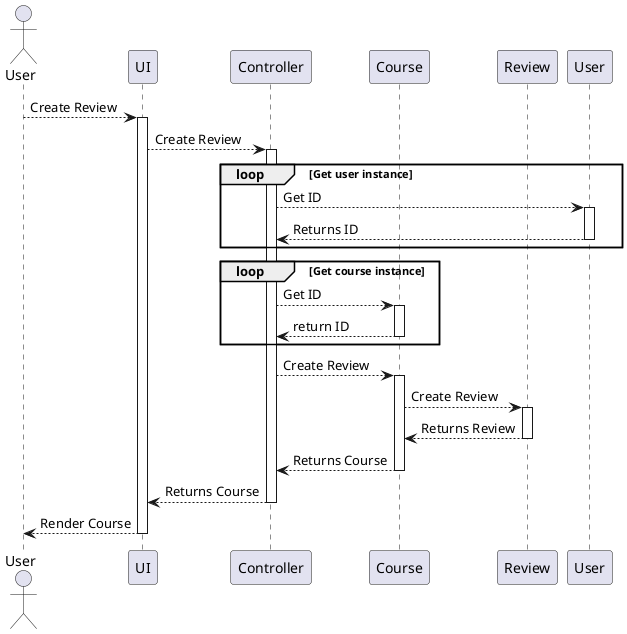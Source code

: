 @startuml Create Review

actor "User" as UserActor
participant "UI" as UI
participant "Controller" as Controller
participant "Course" as Course
participant "Review" as Review
participant "User" as UserClass

UserActor --> UI ++: Create Review
UI --> Controller ++: Create Review

loop Get user instance
  Controller --> UserClass ++: Get ID
  Controller <-- UserClass --: Returns ID
end

loop Get course instance
  Controller --> Course ++: Get ID
  Controller <-- Course --: return ID
end

Controller --> Course ++: Create Review
Course --> Review ++: Create Review
Course <-- Review --: Returns Review
Controller <-- Course --: Returns Course
UI <-- Controller --: Returns Course
UserActor <-- UI --: Render Course

@enduml